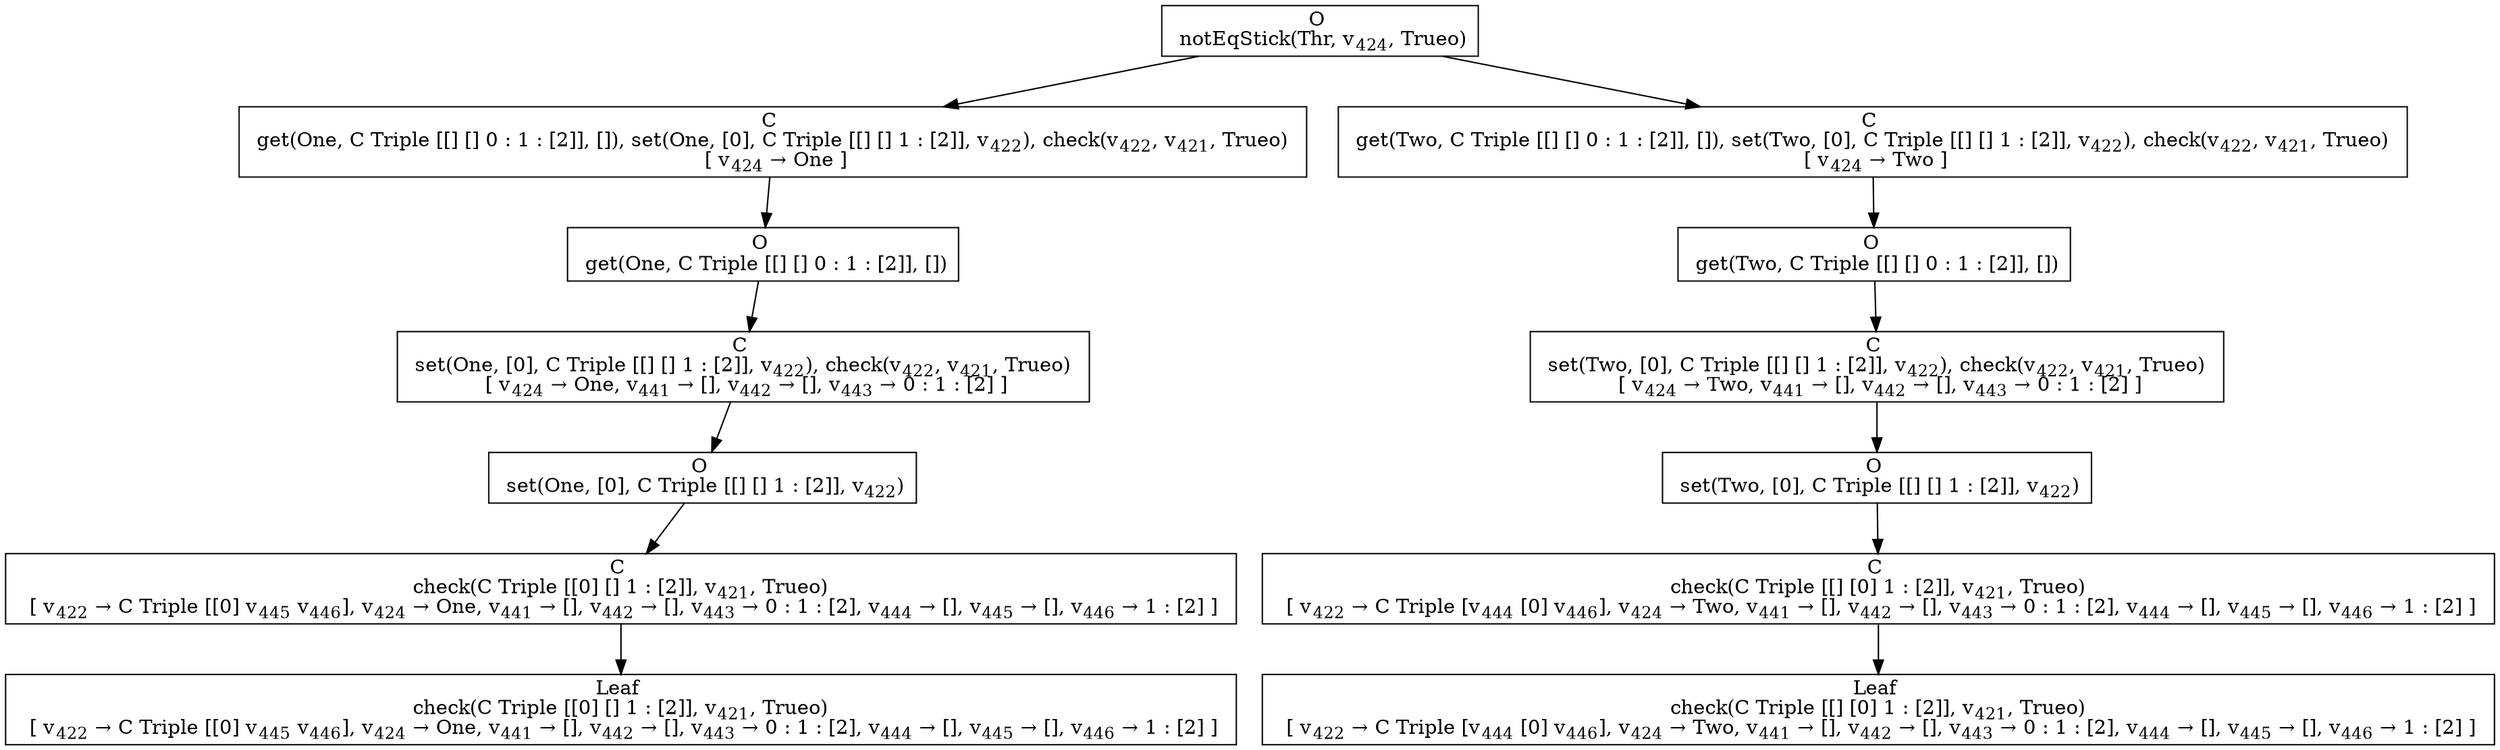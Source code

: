digraph {
    graph [rankdir=TB
          ,bgcolor=transparent];
    node [shape=box
         ,fillcolor=white
         ,style=filled];
    0 [label=<O <BR/> notEqStick(Thr, v<SUB>424</SUB>, Trueo)>];
    1 [label=<C <BR/> get(One, C Triple [[] [] 0 : 1 : [2]], []), set(One, [0], C Triple [[] [] 1 : [2]], v<SUB>422</SUB>), check(v<SUB>422</SUB>, v<SUB>421</SUB>, Trueo) <BR/>  [ v<SUB>424</SUB> &rarr; One ] >];
    2 [label=<C <BR/> get(Two, C Triple [[] [] 0 : 1 : [2]], []), set(Two, [0], C Triple [[] [] 1 : [2]], v<SUB>422</SUB>), check(v<SUB>422</SUB>, v<SUB>421</SUB>, Trueo) <BR/>  [ v<SUB>424</SUB> &rarr; Two ] >];
    3 [label=<O <BR/> get(One, C Triple [[] [] 0 : 1 : [2]], [])>];
    4 [label=<C <BR/> set(One, [0], C Triple [[] [] 1 : [2]], v<SUB>422</SUB>), check(v<SUB>422</SUB>, v<SUB>421</SUB>, Trueo) <BR/>  [ v<SUB>424</SUB> &rarr; One, v<SUB>441</SUB> &rarr; [], v<SUB>442</SUB> &rarr; [], v<SUB>443</SUB> &rarr; 0 : 1 : [2] ] >];
    5 [label=<O <BR/> set(One, [0], C Triple [[] [] 1 : [2]], v<SUB>422</SUB>)>];
    6 [label=<C <BR/> check(C Triple [[0] [] 1 : [2]], v<SUB>421</SUB>, Trueo) <BR/>  [ v<SUB>422</SUB> &rarr; C Triple [[0] v<SUB>445</SUB> v<SUB>446</SUB>], v<SUB>424</SUB> &rarr; One, v<SUB>441</SUB> &rarr; [], v<SUB>442</SUB> &rarr; [], v<SUB>443</SUB> &rarr; 0 : 1 : [2], v<SUB>444</SUB> &rarr; [], v<SUB>445</SUB> &rarr; [], v<SUB>446</SUB> &rarr; 1 : [2] ] >];
    7 [label=<Leaf <BR/> check(C Triple [[0] [] 1 : [2]], v<SUB>421</SUB>, Trueo) <BR/>  [ v<SUB>422</SUB> &rarr; C Triple [[0] v<SUB>445</SUB> v<SUB>446</SUB>], v<SUB>424</SUB> &rarr; One, v<SUB>441</SUB> &rarr; [], v<SUB>442</SUB> &rarr; [], v<SUB>443</SUB> &rarr; 0 : 1 : [2], v<SUB>444</SUB> &rarr; [], v<SUB>445</SUB> &rarr; [], v<SUB>446</SUB> &rarr; 1 : [2] ] >];
    8 [label=<O <BR/> get(Two, C Triple [[] [] 0 : 1 : [2]], [])>];
    9 [label=<C <BR/> set(Two, [0], C Triple [[] [] 1 : [2]], v<SUB>422</SUB>), check(v<SUB>422</SUB>, v<SUB>421</SUB>, Trueo) <BR/>  [ v<SUB>424</SUB> &rarr; Two, v<SUB>441</SUB> &rarr; [], v<SUB>442</SUB> &rarr; [], v<SUB>443</SUB> &rarr; 0 : 1 : [2] ] >];
    10 [label=<O <BR/> set(Two, [0], C Triple [[] [] 1 : [2]], v<SUB>422</SUB>)>];
    11 [label=<C <BR/> check(C Triple [[] [0] 1 : [2]], v<SUB>421</SUB>, Trueo) <BR/>  [ v<SUB>422</SUB> &rarr; C Triple [v<SUB>444</SUB> [0] v<SUB>446</SUB>], v<SUB>424</SUB> &rarr; Two, v<SUB>441</SUB> &rarr; [], v<SUB>442</SUB> &rarr; [], v<SUB>443</SUB> &rarr; 0 : 1 : [2], v<SUB>444</SUB> &rarr; [], v<SUB>445</SUB> &rarr; [], v<SUB>446</SUB> &rarr; 1 : [2] ] >];
    12 [label=<Leaf <BR/> check(C Triple [[] [0] 1 : [2]], v<SUB>421</SUB>, Trueo) <BR/>  [ v<SUB>422</SUB> &rarr; C Triple [v<SUB>444</SUB> [0] v<SUB>446</SUB>], v<SUB>424</SUB> &rarr; Two, v<SUB>441</SUB> &rarr; [], v<SUB>442</SUB> &rarr; [], v<SUB>443</SUB> &rarr; 0 : 1 : [2], v<SUB>444</SUB> &rarr; [], v<SUB>445</SUB> &rarr; [], v<SUB>446</SUB> &rarr; 1 : [2] ] >];
    0 -> 1 [label=""];
    0 -> 2 [label=""];
    1 -> 3 [label=""];
    2 -> 8 [label=""];
    3 -> 4 [label=""];
    4 -> 5 [label=""];
    5 -> 6 [label=""];
    6 -> 7 [label=""];
    8 -> 9 [label=""];
    9 -> 10 [label=""];
    10 -> 11 [label=""];
    11 -> 12 [label=""];
}